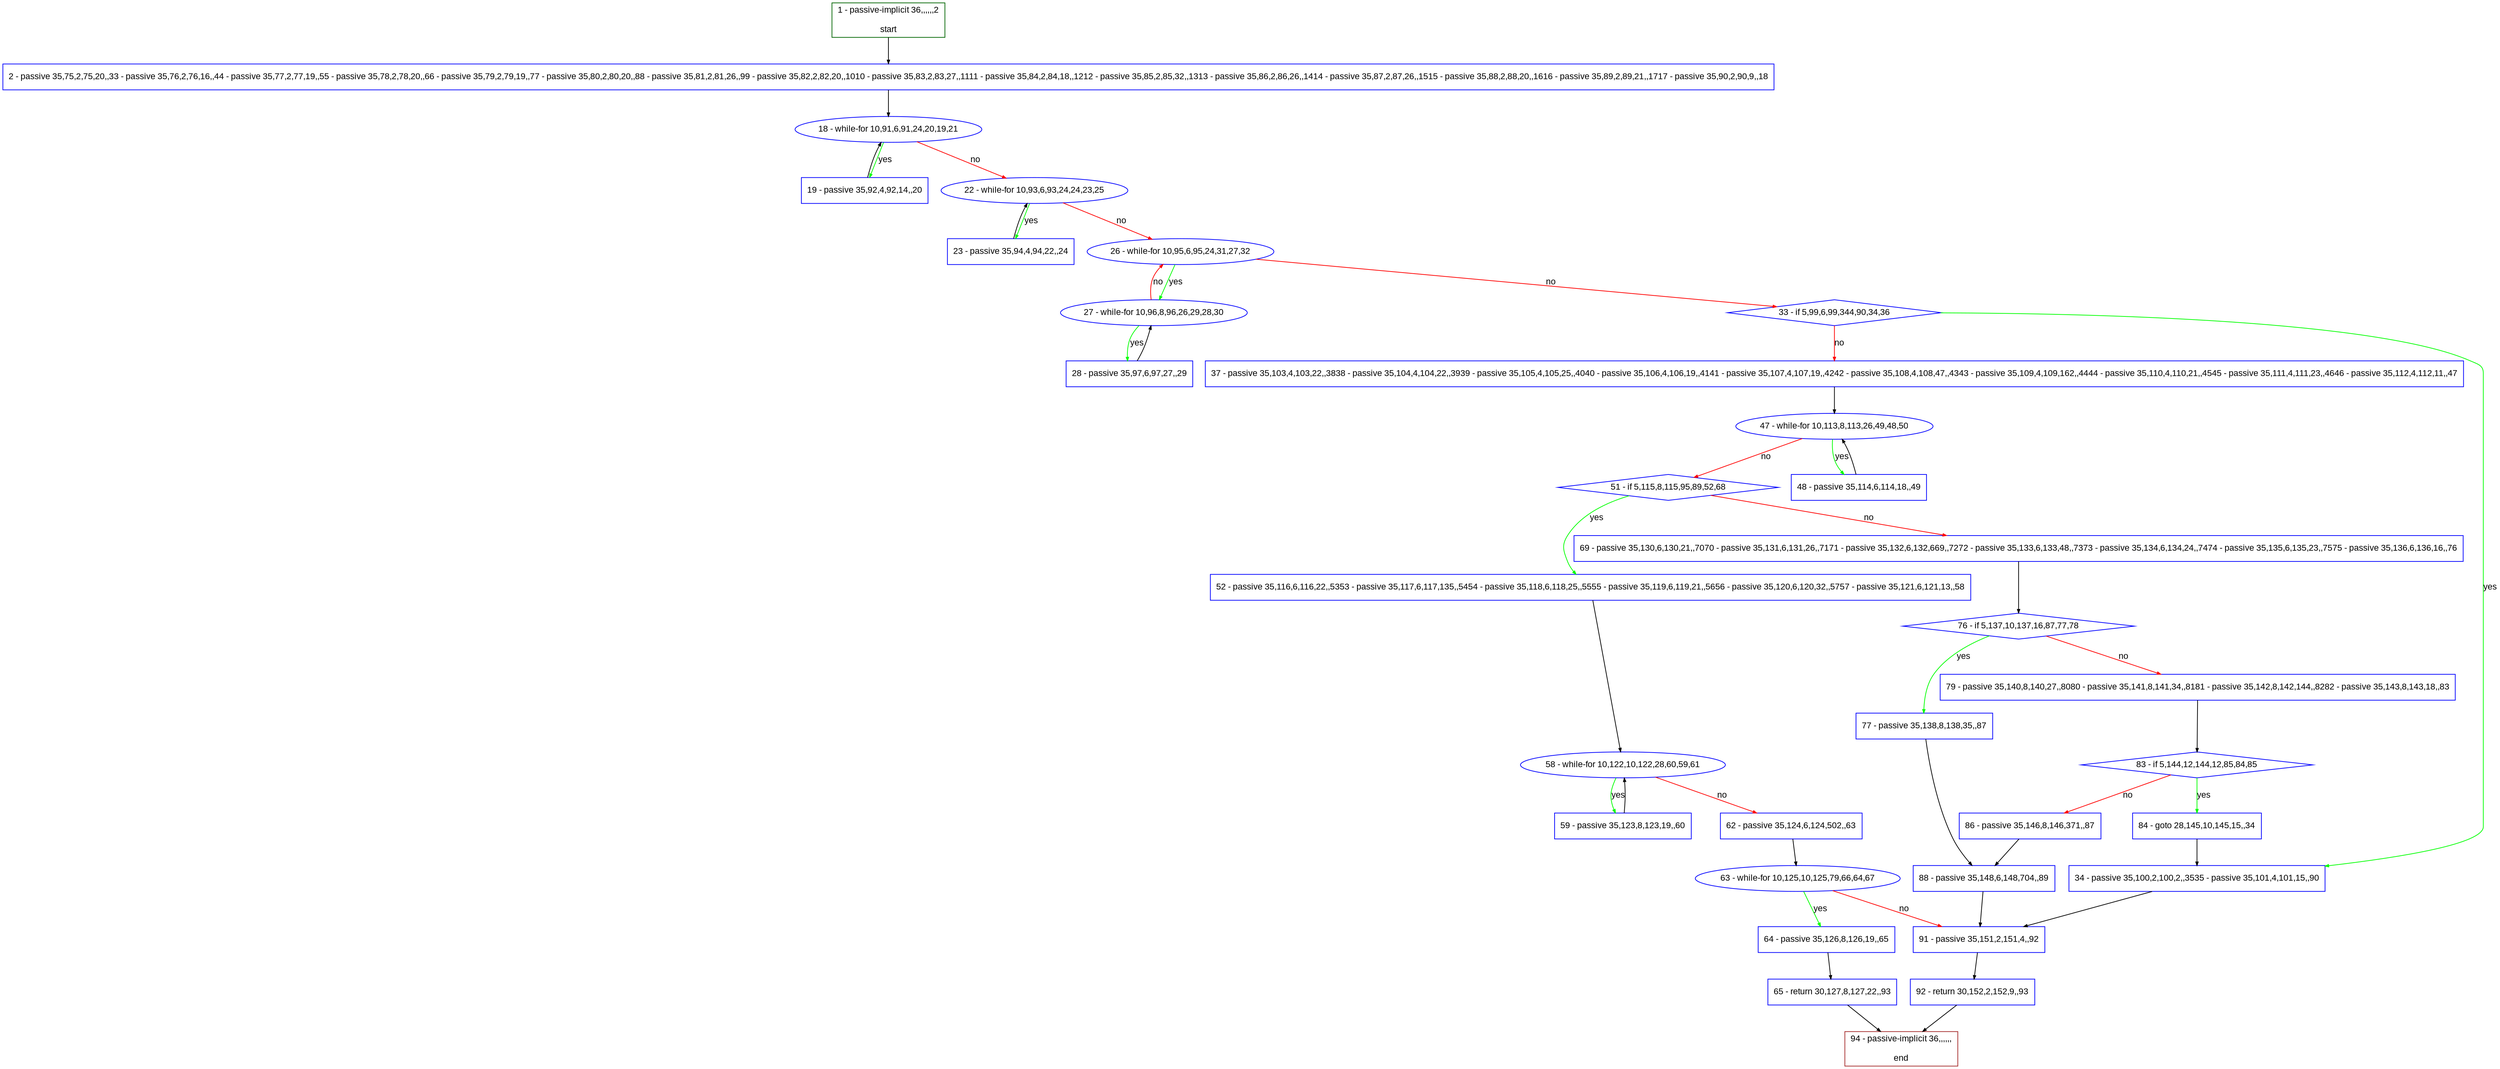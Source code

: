 digraph "" {
  graph [pack="true", label="", fontsize="12", packmode="clust", fontname="Arial", fillcolor="#FFFFCC", bgcolor="white", style="rounded,filled", compound="true"];
  node [node_initialized="no", label="", color="grey", fontsize="12", fillcolor="white", fontname="Arial", style="filled", shape="rectangle", compound="true", fixedsize="false"];
  edge [fontcolor="black", arrowhead="normal", arrowtail="none", arrowsize="0.5", ltail="", label="", color="black", fontsize="12", lhead="", fontname="Arial", dir="forward", compound="true"];
  __N1 [label="2 - passive 35,75,2,75,20,,33 - passive 35,76,2,76,16,,44 - passive 35,77,2,77,19,,55 - passive 35,78,2,78,20,,66 - passive 35,79,2,79,19,,77 - passive 35,80,2,80,20,,88 - passive 35,81,2,81,26,,99 - passive 35,82,2,82,20,,1010 - passive 35,83,2,83,27,,1111 - passive 35,84,2,84,18,,1212 - passive 35,85,2,85,32,,1313 - passive 35,86,2,86,26,,1414 - passive 35,87,2,87,26,,1515 - passive 35,88,2,88,20,,1616 - passive 35,89,2,89,21,,1717 - passive 35,90,2,90,9,,18", color="#0000ff", fillcolor="#ffffff", style="filled", shape="box"];
  __N2 [label="1 - passive-implicit 36,,,,,,2\n\nstart", color="#006400", fillcolor="#ffffff", style="filled", shape="box"];
  __N3 [label="18 - while-for 10,91,6,91,24,20,19,21", color="#0000ff", fillcolor="#ffffff", style="filled", shape="oval"];
  __N4 [label="19 - passive 35,92,4,92,14,,20", color="#0000ff", fillcolor="#ffffff", style="filled", shape="box"];
  __N5 [label="22 - while-for 10,93,6,93,24,24,23,25", color="#0000ff", fillcolor="#ffffff", style="filled", shape="oval"];
  __N6 [label="23 - passive 35,94,4,94,22,,24", color="#0000ff", fillcolor="#ffffff", style="filled", shape="box"];
  __N7 [label="26 - while-for 10,95,6,95,24,31,27,32", color="#0000ff", fillcolor="#ffffff", style="filled", shape="oval"];
  __N8 [label="27 - while-for 10,96,8,96,26,29,28,30", color="#0000ff", fillcolor="#ffffff", style="filled", shape="oval"];
  __N9 [label="33 - if 5,99,6,99,344,90,34,36", color="#0000ff", fillcolor="#ffffff", style="filled", shape="diamond"];
  __N10 [label="28 - passive 35,97,6,97,27,,29", color="#0000ff", fillcolor="#ffffff", style="filled", shape="box"];
  __N11 [label="34 - passive 35,100,2,100,2,,3535 - passive 35,101,4,101,15,,90", color="#0000ff", fillcolor="#ffffff", style="filled", shape="box"];
  __N12 [label="37 - passive 35,103,4,103,22,,3838 - passive 35,104,4,104,22,,3939 - passive 35,105,4,105,25,,4040 - passive 35,106,4,106,19,,4141 - passive 35,107,4,107,19,,4242 - passive 35,108,4,108,47,,4343 - passive 35,109,4,109,162,,4444 - passive 35,110,4,110,21,,4545 - passive 35,111,4,111,23,,4646 - passive 35,112,4,112,11,,47", color="#0000ff", fillcolor="#ffffff", style="filled", shape="box"];
  __N13 [label="91 - passive 35,151,2,151,4,,92", color="#0000ff", fillcolor="#ffffff", style="filled", shape="box"];
  __N14 [label="47 - while-for 10,113,8,113,26,49,48,50", color="#0000ff", fillcolor="#ffffff", style="filled", shape="oval"];
  __N15 [label="48 - passive 35,114,6,114,18,,49", color="#0000ff", fillcolor="#ffffff", style="filled", shape="box"];
  __N16 [label="51 - if 5,115,8,115,95,89,52,68", color="#0000ff", fillcolor="#ffffff", style="filled", shape="diamond"];
  __N17 [label="52 - passive 35,116,6,116,22,,5353 - passive 35,117,6,117,135,,5454 - passive 35,118,6,118,25,,5555 - passive 35,119,6,119,21,,5656 - passive 35,120,6,120,32,,5757 - passive 35,121,6,121,13,,58", color="#0000ff", fillcolor="#ffffff", style="filled", shape="box"];
  __N18 [label="69 - passive 35,130,6,130,21,,7070 - passive 35,131,6,131,26,,7171 - passive 35,132,6,132,669,,7272 - passive 35,133,6,133,48,,7373 - passive 35,134,6,134,24,,7474 - passive 35,135,6,135,23,,7575 - passive 35,136,6,136,16,,76", color="#0000ff", fillcolor="#ffffff", style="filled", shape="box"];
  __N19 [label="58 - while-for 10,122,10,122,28,60,59,61", color="#0000ff", fillcolor="#ffffff", style="filled", shape="oval"];
  __N20 [label="59 - passive 35,123,8,123,19,,60", color="#0000ff", fillcolor="#ffffff", style="filled", shape="box"];
  __N21 [label="62 - passive 35,124,6,124,502,,63", color="#0000ff", fillcolor="#ffffff", style="filled", shape="box"];
  __N22 [label="63 - while-for 10,125,10,125,79,66,64,67", color="#0000ff", fillcolor="#ffffff", style="filled", shape="oval"];
  __N23 [label="64 - passive 35,126,8,126,19,,65", color="#0000ff", fillcolor="#ffffff", style="filled", shape="box"];
  __N24 [label="65 - return 30,127,8,127,22,,93", color="#0000ff", fillcolor="#ffffff", style="filled", shape="box"];
  __N25 [label="94 - passive-implicit 36,,,,,,\n\nend", color="#a52a2a", fillcolor="#ffffff", style="filled", shape="box"];
  __N26 [label="76 - if 5,137,10,137,16,87,77,78", color="#0000ff", fillcolor="#ffffff", style="filled", shape="diamond"];
  __N27 [label="77 - passive 35,138,8,138,35,,87", color="#0000ff", fillcolor="#ffffff", style="filled", shape="box"];
  __N28 [label="79 - passive 35,140,8,140,27,,8080 - passive 35,141,8,141,34,,8181 - passive 35,142,8,142,144,,8282 - passive 35,143,8,143,18,,83", color="#0000ff", fillcolor="#ffffff", style="filled", shape="box"];
  __N29 [label="88 - passive 35,148,6,148,704,,89", color="#0000ff", fillcolor="#ffffff", style="filled", shape="box"];
  __N30 [label="83 - if 5,144,12,144,12,85,84,85", color="#0000ff", fillcolor="#ffffff", style="filled", shape="diamond"];
  __N31 [label="84 - goto 28,145,10,145,15,,34", color="#0000ff", fillcolor="#ffffff", style="filled", shape="box"];
  __N32 [label="86 - passive 35,146,8,146,371,,87", color="#0000ff", fillcolor="#ffffff", style="filled", shape="box"];
  __N33 [label="92 - return 30,152,2,152,9,,93", color="#0000ff", fillcolor="#ffffff", style="filled", shape="box"];
  __N2 -> __N1 [arrowhead="normal", arrowtail="none", color="#000000", label="", dir="forward"];
  __N1 -> __N3 [arrowhead="normal", arrowtail="none", color="#000000", label="", dir="forward"];
  __N3 -> __N4 [arrowhead="normal", arrowtail="none", color="#00ff00", label="yes", dir="forward"];
  __N4 -> __N3 [arrowhead="normal", arrowtail="none", color="#000000", label="", dir="forward"];
  __N3 -> __N5 [arrowhead="normal", arrowtail="none", color="#ff0000", label="no", dir="forward"];
  __N5 -> __N6 [arrowhead="normal", arrowtail="none", color="#00ff00", label="yes", dir="forward"];
  __N6 -> __N5 [arrowhead="normal", arrowtail="none", color="#000000", label="", dir="forward"];
  __N5 -> __N7 [arrowhead="normal", arrowtail="none", color="#ff0000", label="no", dir="forward"];
  __N7 -> __N8 [arrowhead="normal", arrowtail="none", color="#00ff00", label="yes", dir="forward"];
  __N8 -> __N7 [arrowhead="normal", arrowtail="none", color="#ff0000", label="no", dir="forward"];
  __N7 -> __N9 [arrowhead="normal", arrowtail="none", color="#ff0000", label="no", dir="forward"];
  __N8 -> __N10 [arrowhead="normal", arrowtail="none", color="#00ff00", label="yes", dir="forward"];
  __N10 -> __N8 [arrowhead="normal", arrowtail="none", color="#000000", label="", dir="forward"];
  __N9 -> __N11 [arrowhead="normal", arrowtail="none", color="#00ff00", label="yes", dir="forward"];
  __N9 -> __N12 [arrowhead="normal", arrowtail="none", color="#ff0000", label="no", dir="forward"];
  __N11 -> __N13 [arrowhead="normal", arrowtail="none", color="#000000", label="", dir="forward"];
  __N12 -> __N14 [arrowhead="normal", arrowtail="none", color="#000000", label="", dir="forward"];
  __N14 -> __N15 [arrowhead="normal", arrowtail="none", color="#00ff00", label="yes", dir="forward"];
  __N15 -> __N14 [arrowhead="normal", arrowtail="none", color="#000000", label="", dir="forward"];
  __N14 -> __N16 [arrowhead="normal", arrowtail="none", color="#ff0000", label="no", dir="forward"];
  __N16 -> __N17 [arrowhead="normal", arrowtail="none", color="#00ff00", label="yes", dir="forward"];
  __N16 -> __N18 [arrowhead="normal", arrowtail="none", color="#ff0000", label="no", dir="forward"];
  __N17 -> __N19 [arrowhead="normal", arrowtail="none", color="#000000", label="", dir="forward"];
  __N19 -> __N20 [arrowhead="normal", arrowtail="none", color="#00ff00", label="yes", dir="forward"];
  __N20 -> __N19 [arrowhead="normal", arrowtail="none", color="#000000", label="", dir="forward"];
  __N19 -> __N21 [arrowhead="normal", arrowtail="none", color="#ff0000", label="no", dir="forward"];
  __N21 -> __N22 [arrowhead="normal", arrowtail="none", color="#000000", label="", dir="forward"];
  __N22 -> __N23 [arrowhead="normal", arrowtail="none", color="#00ff00", label="yes", dir="forward"];
  __N22 -> __N13 [arrowhead="normal", arrowtail="none", color="#ff0000", label="no", dir="forward"];
  __N23 -> __N24 [arrowhead="normal", arrowtail="none", color="#000000", label="", dir="forward"];
  __N24 -> __N25 [arrowhead="normal", arrowtail="none", color="#000000", label="", dir="forward"];
  __N18 -> __N26 [arrowhead="normal", arrowtail="none", color="#000000", label="", dir="forward"];
  __N26 -> __N27 [arrowhead="normal", arrowtail="none", color="#00ff00", label="yes", dir="forward"];
  __N26 -> __N28 [arrowhead="normal", arrowtail="none", color="#ff0000", label="no", dir="forward"];
  __N27 -> __N29 [arrowhead="normal", arrowtail="none", color="#000000", label="", dir="forward"];
  __N28 -> __N30 [arrowhead="normal", arrowtail="none", color="#000000", label="", dir="forward"];
  __N30 -> __N31 [arrowhead="normal", arrowtail="none", color="#00ff00", label="yes", dir="forward"];
  __N30 -> __N32 [arrowhead="normal", arrowtail="none", color="#ff0000", label="no", dir="forward"];
  __N31 -> __N11 [arrowhead="normal", arrowtail="none", color="#000000", label="", dir="forward"];
  __N32 -> __N29 [arrowhead="normal", arrowtail="none", color="#000000", label="", dir="forward"];
  __N29 -> __N13 [arrowhead="normal", arrowtail="none", color="#000000", label="", dir="forward"];
  __N13 -> __N33 [arrowhead="normal", arrowtail="none", color="#000000", label="", dir="forward"];
  __N33 -> __N25 [arrowhead="normal", arrowtail="none", color="#000000", label="", dir="forward"];
}
